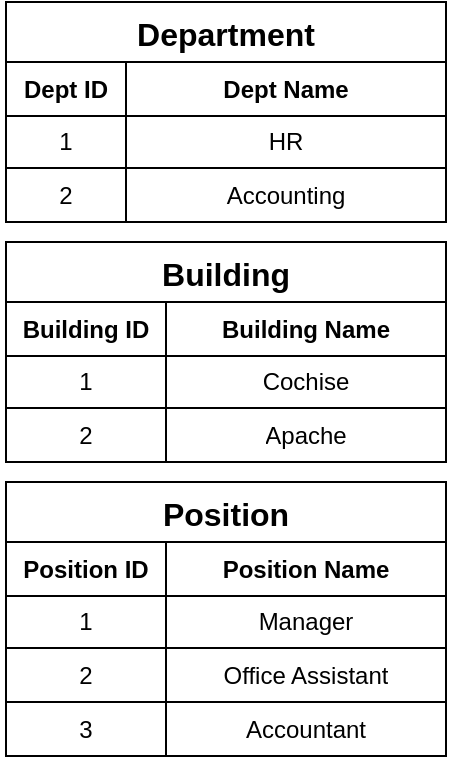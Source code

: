 <mxfile version="26.1.1">
  <diagram name="Page-1" id="kIXfNWGNKyihAYugSSnY">
    <mxGraphModel dx="206" dy="213" grid="1" gridSize="10" guides="1" tooltips="1" connect="1" arrows="1" fold="1" page="1" pageScale="1" pageWidth="850" pageHeight="1100" math="0" shadow="0">
      <root>
        <mxCell id="0" />
        <mxCell id="1" parent="0" />
        <mxCell id="bXvVpTH8vn-bugdKV5ZR-1" value="Department" style="shape=table;startSize=30;container=1;collapsible=0;childLayout=tableLayout;strokeColor=default;fontSize=16;swimlaneLine=1;rounded=0;fontStyle=1" parent="1" vertex="1">
          <mxGeometry x="180" y="100" width="220" height="110" as="geometry" />
        </mxCell>
        <mxCell id="bXvVpTH8vn-bugdKV5ZR-2" value="" style="shape=tableRow;horizontal=0;startSize=0;swimlaneHead=0;swimlaneBody=0;strokeColor=inherit;top=0;left=0;bottom=0;right=0;collapsible=0;dropTarget=0;fillColor=none;points=[[0,0.5],[1,0.5]];portConstraint=eastwest;fontSize=16;swimlaneFillColor=none;" parent="bXvVpTH8vn-bugdKV5ZR-1" vertex="1">
          <mxGeometry y="30" width="220" height="27" as="geometry" />
        </mxCell>
        <mxCell id="bXvVpTH8vn-bugdKV5ZR-3" value="Dept ID" style="shape=partialRectangle;html=1;whiteSpace=wrap;connectable=0;strokeColor=inherit;overflow=hidden;fillColor=none;top=0;left=0;bottom=0;right=0;pointerEvents=1;fontSize=12;fontStyle=1;perimeterSpacing=6;strokeWidth=6;" parent="bXvVpTH8vn-bugdKV5ZR-2" vertex="1">
          <mxGeometry width="60" height="27" as="geometry">
            <mxRectangle width="60" height="27" as="alternateBounds" />
          </mxGeometry>
        </mxCell>
        <mxCell id="bXvVpTH8vn-bugdKV5ZR-4" value="Dept Name" style="shape=partialRectangle;html=1;whiteSpace=wrap;connectable=0;strokeColor=inherit;overflow=hidden;fillColor=none;top=0;left=0;bottom=0;right=0;pointerEvents=1;fontSize=12;fontStyle=1" parent="bXvVpTH8vn-bugdKV5ZR-2" vertex="1">
          <mxGeometry x="60" width="160" height="27" as="geometry">
            <mxRectangle width="160" height="27" as="alternateBounds" />
          </mxGeometry>
        </mxCell>
        <mxCell id="p7gMuwJCwxxJvRnvXopP-7" style="shape=tableRow;horizontal=0;startSize=0;swimlaneHead=0;swimlaneBody=0;strokeColor=inherit;top=0;left=0;bottom=0;right=0;collapsible=0;dropTarget=0;fillColor=none;points=[[0,0.5],[1,0.5]];portConstraint=eastwest;fontSize=16;" vertex="1" parent="bXvVpTH8vn-bugdKV5ZR-1">
          <mxGeometry y="57" width="220" height="26" as="geometry" />
        </mxCell>
        <mxCell id="p7gMuwJCwxxJvRnvXopP-8" value="1" style="shape=partialRectangle;html=1;whiteSpace=wrap;connectable=0;strokeColor=inherit;overflow=hidden;fillColor=none;top=0;left=0;bottom=0;right=0;pointerEvents=1;fontSize=12;perimeterSpacing=6;strokeWidth=6;" vertex="1" parent="p7gMuwJCwxxJvRnvXopP-7">
          <mxGeometry width="60" height="26" as="geometry">
            <mxRectangle width="60" height="26" as="alternateBounds" />
          </mxGeometry>
        </mxCell>
        <mxCell id="p7gMuwJCwxxJvRnvXopP-9" value="HR" style="shape=partialRectangle;html=1;whiteSpace=wrap;connectable=0;strokeColor=inherit;overflow=hidden;fillColor=none;top=0;left=0;bottom=0;right=0;pointerEvents=1;fontSize=12;" vertex="1" parent="p7gMuwJCwxxJvRnvXopP-7">
          <mxGeometry x="60" width="160" height="26" as="geometry">
            <mxRectangle width="160" height="26" as="alternateBounds" />
          </mxGeometry>
        </mxCell>
        <mxCell id="bXvVpTH8vn-bugdKV5ZR-6" value="" style="shape=tableRow;horizontal=0;startSize=0;swimlaneHead=0;swimlaneBody=0;strokeColor=inherit;top=0;left=0;bottom=0;right=0;collapsible=0;dropTarget=0;fillColor=none;points=[[0,0.5],[1,0.5]];portConstraint=eastwest;fontSize=16;" parent="bXvVpTH8vn-bugdKV5ZR-1" vertex="1">
          <mxGeometry y="83" width="220" height="27" as="geometry" />
        </mxCell>
        <mxCell id="bXvVpTH8vn-bugdKV5ZR-7" value="2" style="shape=partialRectangle;html=1;whiteSpace=wrap;connectable=0;strokeColor=inherit;overflow=hidden;fillColor=none;top=0;left=0;bottom=0;right=0;pointerEvents=1;fontSize=12;perimeterSpacing=6;strokeWidth=6;" parent="bXvVpTH8vn-bugdKV5ZR-6" vertex="1">
          <mxGeometry width="60" height="27" as="geometry">
            <mxRectangle width="60" height="27" as="alternateBounds" />
          </mxGeometry>
        </mxCell>
        <mxCell id="bXvVpTH8vn-bugdKV5ZR-8" value="Accounting" style="shape=partialRectangle;html=1;whiteSpace=wrap;connectable=0;strokeColor=inherit;overflow=hidden;fillColor=none;top=0;left=0;bottom=0;right=0;pointerEvents=1;fontSize=12;" parent="bXvVpTH8vn-bugdKV5ZR-6" vertex="1">
          <mxGeometry x="60" width="160" height="27" as="geometry">
            <mxRectangle width="160" height="27" as="alternateBounds" />
          </mxGeometry>
        </mxCell>
        <mxCell id="p7gMuwJCwxxJvRnvXopP-13" value="Building" style="shape=table;startSize=30;container=1;collapsible=0;childLayout=tableLayout;strokeColor=default;fontSize=16;swimlaneLine=1;rounded=0;fontStyle=1" vertex="1" parent="1">
          <mxGeometry x="180" y="220" width="220" height="110" as="geometry" />
        </mxCell>
        <mxCell id="p7gMuwJCwxxJvRnvXopP-14" value="" style="shape=tableRow;horizontal=0;startSize=0;swimlaneHead=0;swimlaneBody=0;strokeColor=inherit;top=0;left=0;bottom=0;right=0;collapsible=0;dropTarget=0;fillColor=none;points=[[0,0.5],[1,0.5]];portConstraint=eastwest;fontSize=16;" vertex="1" parent="p7gMuwJCwxxJvRnvXopP-13">
          <mxGeometry y="30" width="220" height="27" as="geometry" />
        </mxCell>
        <mxCell id="p7gMuwJCwxxJvRnvXopP-15" value="Building ID" style="shape=partialRectangle;html=1;whiteSpace=wrap;connectable=0;strokeColor=inherit;overflow=hidden;fillColor=none;top=0;left=0;bottom=0;right=0;pointerEvents=1;fontSize=12;fontStyle=1" vertex="1" parent="p7gMuwJCwxxJvRnvXopP-14">
          <mxGeometry width="80" height="27" as="geometry">
            <mxRectangle width="80" height="27" as="alternateBounds" />
          </mxGeometry>
        </mxCell>
        <mxCell id="p7gMuwJCwxxJvRnvXopP-16" value="Building Name" style="shape=partialRectangle;html=1;whiteSpace=wrap;connectable=0;strokeColor=inherit;overflow=hidden;fillColor=none;top=0;left=0;bottom=0;right=0;pointerEvents=1;fontSize=12;fontStyle=1" vertex="1" parent="p7gMuwJCwxxJvRnvXopP-14">
          <mxGeometry x="80" width="140" height="27" as="geometry">
            <mxRectangle width="140" height="27" as="alternateBounds" />
          </mxGeometry>
        </mxCell>
        <mxCell id="p7gMuwJCwxxJvRnvXopP-17" style="shape=tableRow;horizontal=0;startSize=0;swimlaneHead=0;swimlaneBody=0;strokeColor=inherit;top=0;left=0;bottom=0;right=0;collapsible=0;dropTarget=0;fillColor=none;points=[[0,0.5],[1,0.5]];portConstraint=eastwest;fontSize=16;" vertex="1" parent="p7gMuwJCwxxJvRnvXopP-13">
          <mxGeometry y="57" width="220" height="26" as="geometry" />
        </mxCell>
        <mxCell id="p7gMuwJCwxxJvRnvXopP-18" value="1" style="shape=partialRectangle;html=1;whiteSpace=wrap;connectable=0;strokeColor=inherit;overflow=hidden;fillColor=none;top=0;left=0;bottom=0;right=0;pointerEvents=1;fontSize=12;" vertex="1" parent="p7gMuwJCwxxJvRnvXopP-17">
          <mxGeometry width="80" height="26" as="geometry">
            <mxRectangle width="80" height="26" as="alternateBounds" />
          </mxGeometry>
        </mxCell>
        <mxCell id="p7gMuwJCwxxJvRnvXopP-19" value="Cochise" style="shape=partialRectangle;html=1;whiteSpace=wrap;connectable=0;strokeColor=inherit;overflow=hidden;fillColor=none;top=0;left=0;bottom=0;right=0;pointerEvents=1;fontSize=12;" vertex="1" parent="p7gMuwJCwxxJvRnvXopP-17">
          <mxGeometry x="80" width="140" height="26" as="geometry">
            <mxRectangle width="140" height="26" as="alternateBounds" />
          </mxGeometry>
        </mxCell>
        <mxCell id="p7gMuwJCwxxJvRnvXopP-20" value="" style="shape=tableRow;horizontal=0;startSize=0;swimlaneHead=0;swimlaneBody=0;strokeColor=inherit;top=0;left=0;bottom=0;right=0;collapsible=0;dropTarget=0;fillColor=none;points=[[0,0.5],[1,0.5]];portConstraint=eastwest;fontSize=16;" vertex="1" parent="p7gMuwJCwxxJvRnvXopP-13">
          <mxGeometry y="83" width="220" height="27" as="geometry" />
        </mxCell>
        <mxCell id="p7gMuwJCwxxJvRnvXopP-21" value="2" style="shape=partialRectangle;html=1;whiteSpace=wrap;connectable=0;strokeColor=inherit;overflow=hidden;fillColor=none;top=0;left=0;bottom=0;right=0;pointerEvents=1;fontSize=12;" vertex="1" parent="p7gMuwJCwxxJvRnvXopP-20">
          <mxGeometry width="80" height="27" as="geometry">
            <mxRectangle width="80" height="27" as="alternateBounds" />
          </mxGeometry>
        </mxCell>
        <mxCell id="p7gMuwJCwxxJvRnvXopP-22" value="Apache" style="shape=partialRectangle;html=1;whiteSpace=wrap;connectable=0;strokeColor=inherit;overflow=hidden;fillColor=none;top=0;left=0;bottom=0;right=0;pointerEvents=1;fontSize=12;" vertex="1" parent="p7gMuwJCwxxJvRnvXopP-20">
          <mxGeometry x="80" width="140" height="27" as="geometry">
            <mxRectangle width="140" height="27" as="alternateBounds" />
          </mxGeometry>
        </mxCell>
        <mxCell id="p7gMuwJCwxxJvRnvXopP-23" value="Position" style="shape=table;startSize=30;container=1;collapsible=0;childLayout=tableLayout;strokeColor=default;fontSize=16;swimlaneLine=1;rounded=0;fontStyle=1" vertex="1" parent="1">
          <mxGeometry x="180" y="340" width="220" height="137" as="geometry" />
        </mxCell>
        <mxCell id="p7gMuwJCwxxJvRnvXopP-24" value="" style="shape=tableRow;horizontal=0;startSize=0;swimlaneHead=0;swimlaneBody=0;strokeColor=inherit;top=0;left=0;bottom=0;right=0;collapsible=0;dropTarget=0;fillColor=none;points=[[0,0.5],[1,0.5]];portConstraint=eastwest;fontSize=16;" vertex="1" parent="p7gMuwJCwxxJvRnvXopP-23">
          <mxGeometry y="30" width="220" height="27" as="geometry" />
        </mxCell>
        <mxCell id="p7gMuwJCwxxJvRnvXopP-25" value="Position ID" style="shape=partialRectangle;html=1;whiteSpace=wrap;connectable=0;strokeColor=inherit;overflow=hidden;fillColor=none;top=0;left=0;bottom=0;right=0;pointerEvents=1;fontSize=12;fontStyle=1" vertex="1" parent="p7gMuwJCwxxJvRnvXopP-24">
          <mxGeometry width="80" height="27" as="geometry">
            <mxRectangle width="80" height="27" as="alternateBounds" />
          </mxGeometry>
        </mxCell>
        <mxCell id="p7gMuwJCwxxJvRnvXopP-26" value="Position Name" style="shape=partialRectangle;html=1;whiteSpace=wrap;connectable=0;strokeColor=inherit;overflow=hidden;fillColor=none;top=0;left=0;bottom=0;right=0;pointerEvents=1;fontSize=12;fontStyle=1" vertex="1" parent="p7gMuwJCwxxJvRnvXopP-24">
          <mxGeometry x="80" width="140" height="27" as="geometry">
            <mxRectangle width="140" height="27" as="alternateBounds" />
          </mxGeometry>
        </mxCell>
        <mxCell id="p7gMuwJCwxxJvRnvXopP-27" style="shape=tableRow;horizontal=0;startSize=0;swimlaneHead=0;swimlaneBody=0;strokeColor=inherit;top=0;left=0;bottom=0;right=0;collapsible=0;dropTarget=0;fillColor=none;points=[[0,0.5],[1,0.5]];portConstraint=eastwest;fontSize=16;" vertex="1" parent="p7gMuwJCwxxJvRnvXopP-23">
          <mxGeometry y="57" width="220" height="26" as="geometry" />
        </mxCell>
        <mxCell id="p7gMuwJCwxxJvRnvXopP-28" value="1" style="shape=partialRectangle;html=1;whiteSpace=wrap;connectable=0;strokeColor=inherit;overflow=hidden;fillColor=none;top=0;left=0;bottom=0;right=0;pointerEvents=1;fontSize=12;" vertex="1" parent="p7gMuwJCwxxJvRnvXopP-27">
          <mxGeometry width="80" height="26" as="geometry">
            <mxRectangle width="80" height="26" as="alternateBounds" />
          </mxGeometry>
        </mxCell>
        <mxCell id="p7gMuwJCwxxJvRnvXopP-29" value="Manager" style="shape=partialRectangle;html=1;whiteSpace=wrap;connectable=0;strokeColor=inherit;overflow=hidden;fillColor=none;top=0;left=0;bottom=0;right=0;pointerEvents=1;fontSize=12;" vertex="1" parent="p7gMuwJCwxxJvRnvXopP-27">
          <mxGeometry x="80" width="140" height="26" as="geometry">
            <mxRectangle width="140" height="26" as="alternateBounds" />
          </mxGeometry>
        </mxCell>
        <mxCell id="p7gMuwJCwxxJvRnvXopP-30" value="" style="shape=tableRow;horizontal=0;startSize=0;swimlaneHead=0;swimlaneBody=0;strokeColor=inherit;top=0;left=0;bottom=0;right=0;collapsible=0;dropTarget=0;fillColor=none;points=[[0,0.5],[1,0.5]];portConstraint=eastwest;fontSize=16;" vertex="1" parent="p7gMuwJCwxxJvRnvXopP-23">
          <mxGeometry y="83" width="220" height="27" as="geometry" />
        </mxCell>
        <mxCell id="p7gMuwJCwxxJvRnvXopP-31" value="2" style="shape=partialRectangle;html=1;whiteSpace=wrap;connectable=0;strokeColor=inherit;overflow=hidden;fillColor=none;top=0;left=0;bottom=0;right=0;pointerEvents=1;fontSize=12;" vertex="1" parent="p7gMuwJCwxxJvRnvXopP-30">
          <mxGeometry width="80" height="27" as="geometry">
            <mxRectangle width="80" height="27" as="alternateBounds" />
          </mxGeometry>
        </mxCell>
        <mxCell id="p7gMuwJCwxxJvRnvXopP-32" value="Office Assistant" style="shape=partialRectangle;html=1;whiteSpace=wrap;connectable=0;strokeColor=inherit;overflow=hidden;fillColor=none;top=0;left=0;bottom=0;right=0;pointerEvents=1;fontSize=12;" vertex="1" parent="p7gMuwJCwxxJvRnvXopP-30">
          <mxGeometry x="80" width="140" height="27" as="geometry">
            <mxRectangle width="140" height="27" as="alternateBounds" />
          </mxGeometry>
        </mxCell>
        <mxCell id="p7gMuwJCwxxJvRnvXopP-33" style="shape=tableRow;horizontal=0;startSize=0;swimlaneHead=0;swimlaneBody=0;strokeColor=inherit;top=0;left=0;bottom=0;right=0;collapsible=0;dropTarget=0;fillColor=none;points=[[0,0.5],[1,0.5]];portConstraint=eastwest;fontSize=16;" vertex="1" parent="p7gMuwJCwxxJvRnvXopP-23">
          <mxGeometry y="110" width="220" height="27" as="geometry" />
        </mxCell>
        <mxCell id="p7gMuwJCwxxJvRnvXopP-34" value="3" style="shape=partialRectangle;html=1;whiteSpace=wrap;connectable=0;strokeColor=inherit;overflow=hidden;fillColor=none;top=0;left=0;bottom=0;right=0;pointerEvents=1;fontSize=12;" vertex="1" parent="p7gMuwJCwxxJvRnvXopP-33">
          <mxGeometry width="80" height="27" as="geometry">
            <mxRectangle width="80" height="27" as="alternateBounds" />
          </mxGeometry>
        </mxCell>
        <mxCell id="p7gMuwJCwxxJvRnvXopP-35" value="Accountant" style="shape=partialRectangle;html=1;whiteSpace=wrap;connectable=0;strokeColor=inherit;overflow=hidden;fillColor=none;top=0;left=0;bottom=0;right=0;pointerEvents=1;fontSize=12;" vertex="1" parent="p7gMuwJCwxxJvRnvXopP-33">
          <mxGeometry x="80" width="140" height="27" as="geometry">
            <mxRectangle width="140" height="27" as="alternateBounds" />
          </mxGeometry>
        </mxCell>
      </root>
    </mxGraphModel>
  </diagram>
</mxfile>
